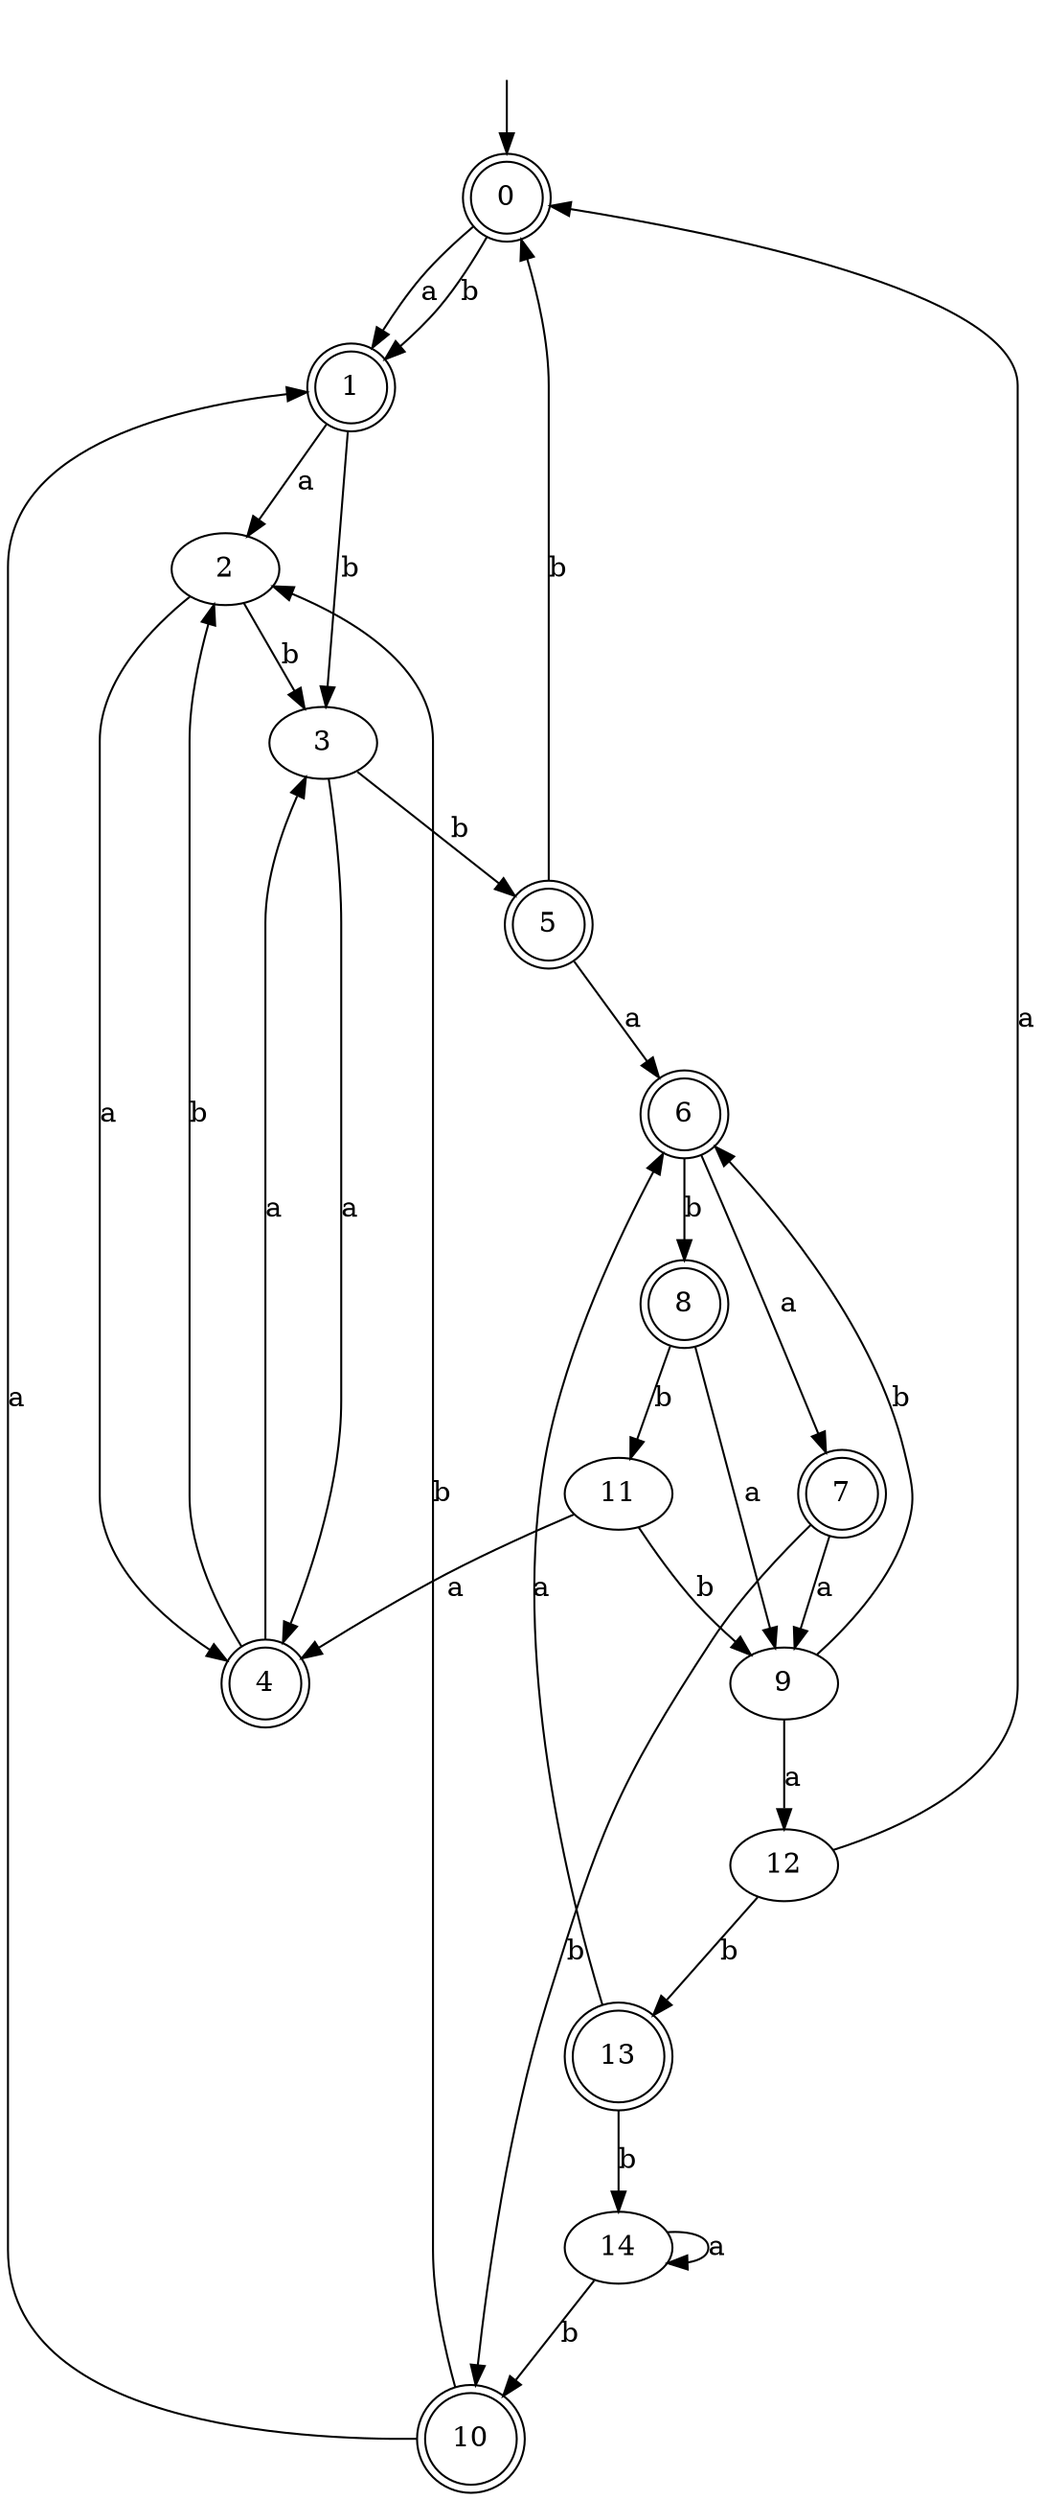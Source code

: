 digraph RandomDFA {
  __start0 [label="", shape=none];
  __start0 -> 0 [label=""];
  0 [shape=circle] [shape=doublecircle]
  0 -> 1 [label="a"]
  0 -> 1 [label="b"]
  1 [shape=doublecircle]
  1 -> 2 [label="a"]
  1 -> 3 [label="b"]
  2
  2 -> 4 [label="a"]
  2 -> 3 [label="b"]
  3
  3 -> 4 [label="a"]
  3 -> 5 [label="b"]
  4 [shape=doublecircle]
  4 -> 3 [label="a"]
  4 -> 2 [label="b"]
  5 [shape=doublecircle]
  5 -> 6 [label="a"]
  5 -> 0 [label="b"]
  6 [shape=doublecircle]
  6 -> 7 [label="a"]
  6 -> 8 [label="b"]
  7 [shape=doublecircle]
  7 -> 9 [label="a"]
  7 -> 10 [label="b"]
  8 [shape=doublecircle]
  8 -> 9 [label="a"]
  8 -> 11 [label="b"]
  9
  9 -> 12 [label="a"]
  9 -> 6 [label="b"]
  10 [shape=doublecircle]
  10 -> 1 [label="a"]
  10 -> 2 [label="b"]
  11
  11 -> 4 [label="a"]
  11 -> 9 [label="b"]
  12
  12 -> 0 [label="a"]
  12 -> 13 [label="b"]
  13 [shape=doublecircle]
  13 -> 6 [label="a"]
  13 -> 14 [label="b"]
  14
  14 -> 14 [label="a"]
  14 -> 10 [label="b"]
}
